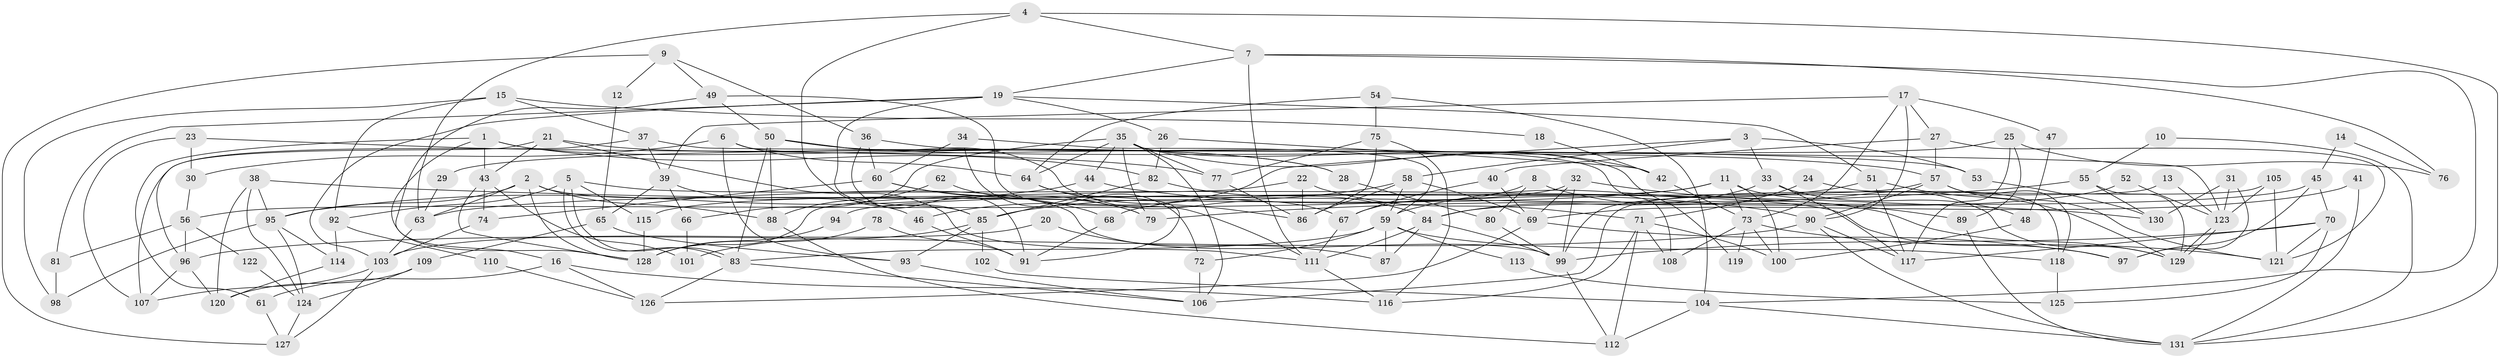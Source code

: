 // coarse degree distribution, {5: 0.18681318681318682, 4: 0.21978021978021978, 12: 0.01098901098901099, 6: 0.15384615384615385, 2: 0.10989010989010989, 3: 0.1978021978021978, 8: 0.02197802197802198, 7: 0.04395604395604396, 10: 0.02197802197802198, 11: 0.01098901098901099, 15: 0.01098901098901099, 9: 0.01098901098901099}
// Generated by graph-tools (version 1.1) at 2025/18/03/04/25 18:18:48]
// undirected, 131 vertices, 262 edges
graph export_dot {
graph [start="1"]
  node [color=gray90,style=filled];
  1;
  2;
  3;
  4;
  5;
  6;
  7;
  8;
  9;
  10;
  11;
  12;
  13;
  14;
  15;
  16;
  17;
  18;
  19;
  20;
  21;
  22;
  23;
  24;
  25;
  26;
  27;
  28;
  29;
  30;
  31;
  32;
  33;
  34;
  35;
  36;
  37;
  38;
  39;
  40;
  41;
  42;
  43;
  44;
  45;
  46;
  47;
  48;
  49;
  50;
  51;
  52;
  53;
  54;
  55;
  56;
  57;
  58;
  59;
  60;
  61;
  62;
  63;
  64;
  65;
  66;
  67;
  68;
  69;
  70;
  71;
  72;
  73;
  74;
  75;
  76;
  77;
  78;
  79;
  80;
  81;
  82;
  83;
  84;
  85;
  86;
  87;
  88;
  89;
  90;
  91;
  92;
  93;
  94;
  95;
  96;
  97;
  98;
  99;
  100;
  101;
  102;
  103;
  104;
  105;
  106;
  107;
  108;
  109;
  110;
  111;
  112;
  113;
  114;
  115;
  116;
  117;
  118;
  119;
  120;
  121;
  122;
  123;
  124;
  125;
  126;
  127;
  128;
  129;
  130;
  131;
  1 -- 16;
  1 -- 82;
  1 -- 28;
  1 -- 43;
  1 -- 61;
  2 -- 63;
  2 -- 99;
  2 -- 88;
  2 -- 95;
  2 -- 128;
  3 -- 33;
  3 -- 46;
  3 -- 53;
  3 -- 58;
  4 -- 131;
  4 -- 85;
  4 -- 7;
  4 -- 63;
  5 -- 83;
  5 -- 83;
  5 -- 97;
  5 -- 92;
  5 -- 115;
  6 -- 93;
  6 -- 108;
  6 -- 30;
  6 -- 64;
  7 -- 19;
  7 -- 76;
  7 -- 104;
  7 -- 111;
  8 -- 67;
  8 -- 129;
  8 -- 80;
  9 -- 127;
  9 -- 49;
  9 -- 12;
  9 -- 36;
  10 -- 131;
  10 -- 55;
  11 -- 73;
  11 -- 129;
  11 -- 63;
  11 -- 68;
  11 -- 100;
  12 -- 65;
  13 -- 123;
  13 -- 99;
  14 -- 76;
  14 -- 45;
  15 -- 37;
  15 -- 98;
  15 -- 18;
  15 -- 92;
  16 -- 126;
  16 -- 116;
  16 -- 61;
  17 -- 90;
  17 -- 39;
  17 -- 27;
  17 -- 47;
  17 -- 73;
  18 -- 42;
  19 -- 85;
  19 -- 103;
  19 -- 26;
  19 -- 51;
  19 -- 81;
  20 -- 103;
  20 -- 87;
  21 -- 111;
  21 -- 43;
  21 -- 28;
  21 -- 96;
  22 -- 71;
  22 -- 86;
  22 -- 128;
  23 -- 107;
  23 -- 77;
  23 -- 30;
  24 -- 118;
  24 -- 71;
  25 -- 89;
  25 -- 117;
  25 -- 29;
  25 -- 76;
  26 -- 42;
  26 -- 82;
  27 -- 57;
  27 -- 40;
  27 -- 121;
  28 -- 80;
  29 -- 63;
  30 -- 56;
  31 -- 130;
  31 -- 123;
  31 -- 97;
  32 -- 69;
  32 -- 56;
  32 -- 89;
  32 -- 99;
  33 -- 117;
  33 -- 84;
  33 -- 48;
  34 -- 72;
  34 -- 60;
  34 -- 59;
  35 -- 64;
  35 -- 106;
  35 -- 42;
  35 -- 44;
  35 -- 66;
  35 -- 77;
  35 -- 79;
  35 -- 119;
  36 -- 60;
  36 -- 53;
  36 -- 91;
  37 -- 107;
  37 -- 39;
  37 -- 123;
  38 -- 95;
  38 -- 130;
  38 -- 120;
  38 -- 124;
  39 -- 65;
  39 -- 66;
  39 -- 46;
  40 -- 69;
  40 -- 67;
  41 -- 69;
  41 -- 131;
  42 -- 73;
  43 -- 128;
  43 -- 74;
  43 -- 101;
  44 -- 90;
  44 -- 95;
  45 -- 70;
  45 -- 115;
  45 -- 97;
  46 -- 91;
  47 -- 48;
  48 -- 100;
  49 -- 128;
  49 -- 50;
  49 -- 111;
  50 -- 83;
  50 -- 67;
  50 -- 57;
  50 -- 88;
  51 -- 59;
  51 -- 117;
  51 -- 129;
  52 -- 123;
  52 -- 84;
  53 -- 130;
  54 -- 104;
  54 -- 64;
  54 -- 75;
  55 -- 79;
  55 -- 129;
  55 -- 130;
  56 -- 96;
  56 -- 81;
  56 -- 122;
  57 -- 121;
  57 -- 90;
  57 -- 94;
  57 -- 118;
  58 -- 86;
  58 -- 59;
  58 -- 69;
  58 -- 85;
  59 -- 72;
  59 -- 83;
  59 -- 87;
  59 -- 113;
  59 -- 118;
  60 -- 74;
  60 -- 68;
  60 -- 79;
  61 -- 127;
  62 -- 88;
  62 -- 79;
  63 -- 103;
  64 -- 86;
  64 -- 91;
  65 -- 109;
  65 -- 93;
  66 -- 101;
  67 -- 111;
  68 -- 91;
  69 -- 97;
  69 -- 126;
  70 -- 99;
  70 -- 117;
  70 -- 121;
  70 -- 125;
  71 -- 100;
  71 -- 112;
  71 -- 108;
  71 -- 116;
  72 -- 106;
  73 -- 121;
  73 -- 100;
  73 -- 108;
  73 -- 119;
  74 -- 103;
  75 -- 116;
  75 -- 77;
  75 -- 86;
  77 -- 86;
  78 -- 128;
  78 -- 91;
  80 -- 99;
  81 -- 98;
  82 -- 84;
  82 -- 85;
  83 -- 106;
  83 -- 126;
  84 -- 111;
  84 -- 99;
  84 -- 87;
  85 -- 93;
  85 -- 101;
  85 -- 102;
  88 -- 112;
  89 -- 131;
  90 -- 96;
  90 -- 117;
  90 -- 131;
  92 -- 110;
  92 -- 114;
  93 -- 106;
  94 -- 128;
  95 -- 98;
  95 -- 114;
  95 -- 124;
  96 -- 120;
  96 -- 107;
  99 -- 112;
  102 -- 104;
  103 -- 127;
  103 -- 107;
  104 -- 112;
  104 -- 131;
  105 -- 121;
  105 -- 123;
  105 -- 106;
  109 -- 120;
  109 -- 124;
  110 -- 126;
  111 -- 116;
  113 -- 125;
  114 -- 120;
  115 -- 128;
  118 -- 125;
  122 -- 124;
  123 -- 129;
  123 -- 129;
  124 -- 127;
}
